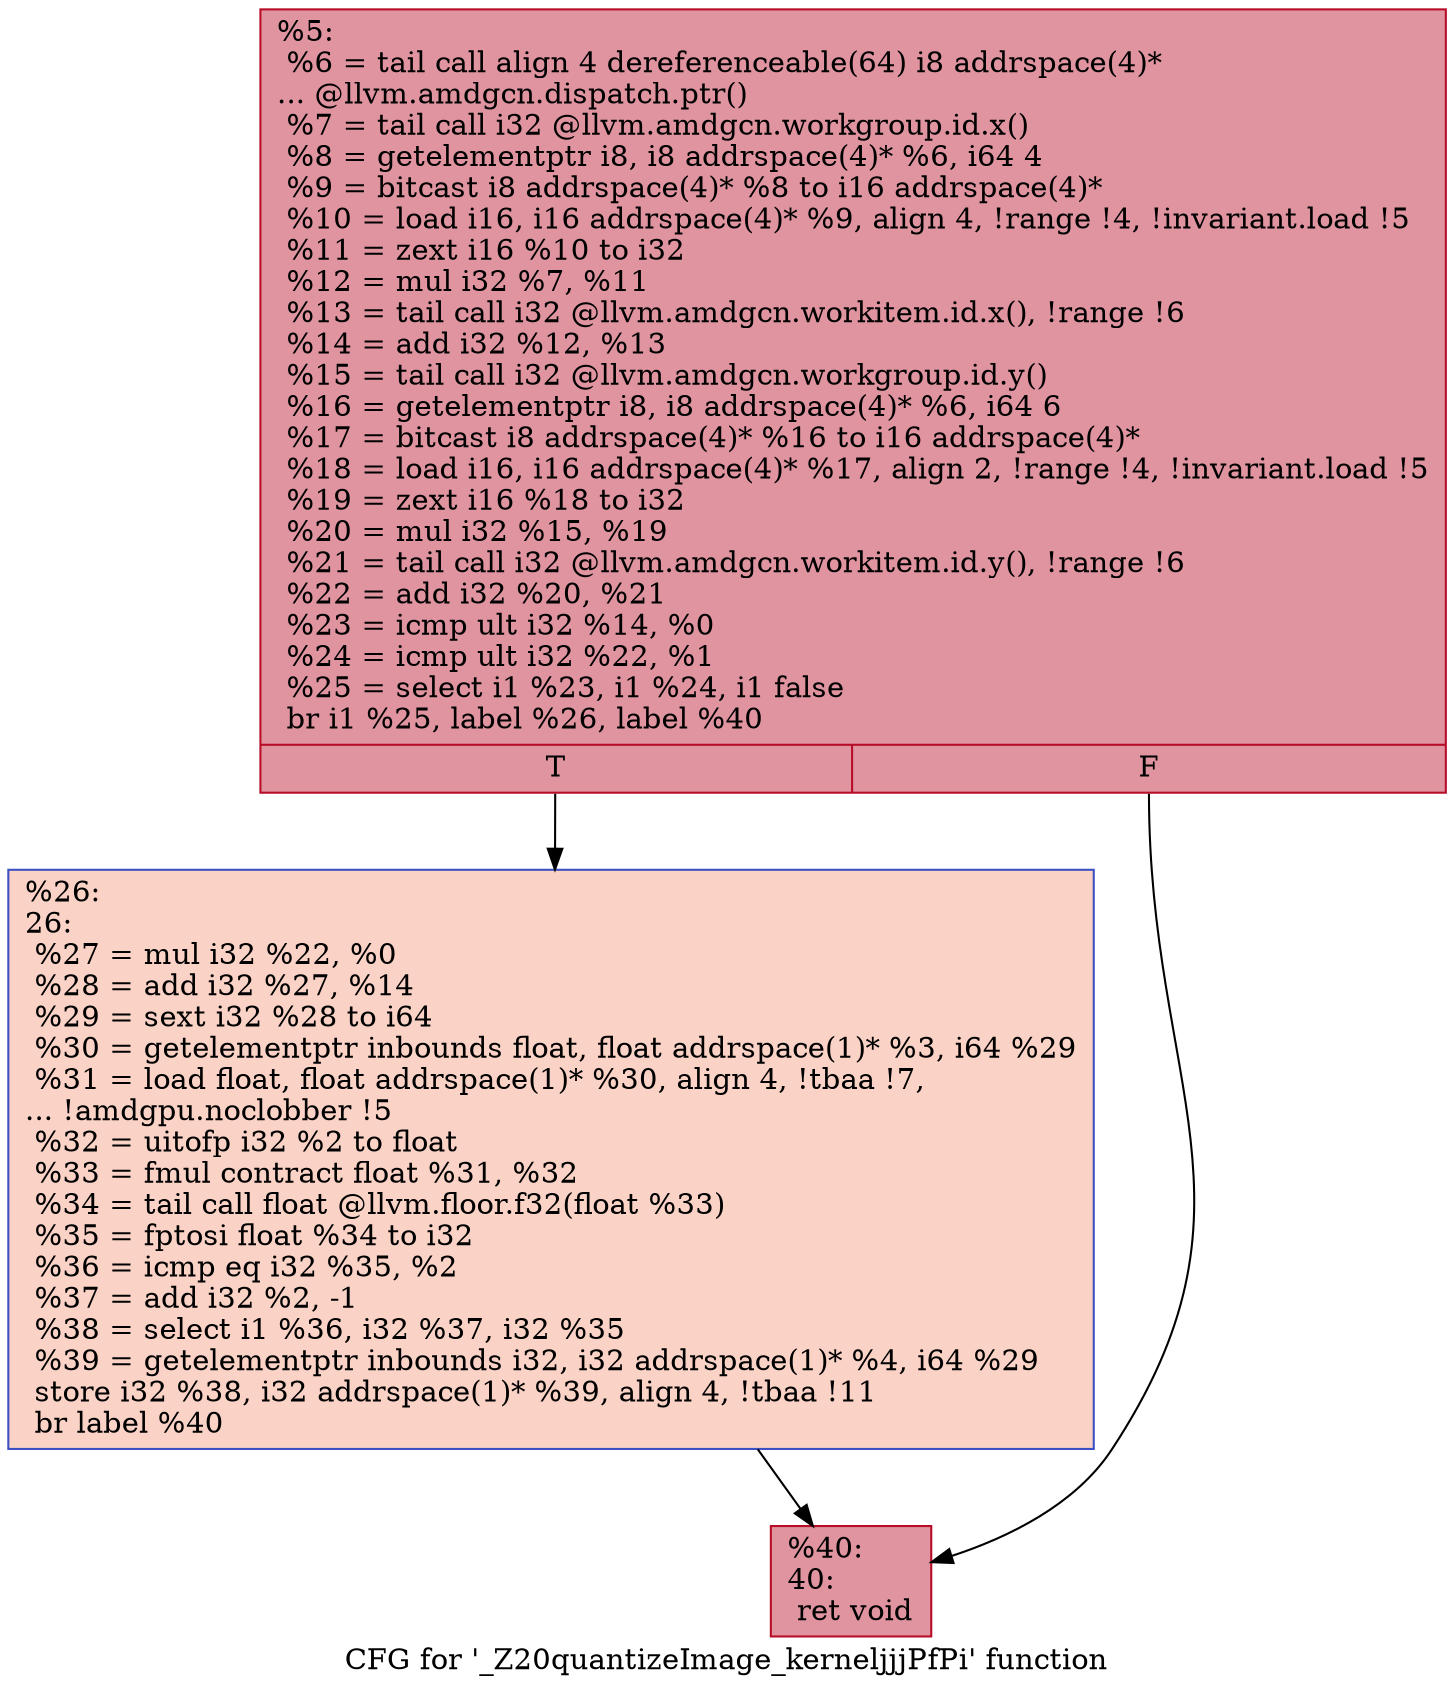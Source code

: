 digraph "CFG for '_Z20quantizeImage_kerneljjjPfPi' function" {
	label="CFG for '_Z20quantizeImage_kerneljjjPfPi' function";

	Node0x5f5a5d0 [shape=record,color="#b70d28ff", style=filled, fillcolor="#b70d2870",label="{%5:\l  %6 = tail call align 4 dereferenceable(64) i8 addrspace(4)*\l... @llvm.amdgcn.dispatch.ptr()\l  %7 = tail call i32 @llvm.amdgcn.workgroup.id.x()\l  %8 = getelementptr i8, i8 addrspace(4)* %6, i64 4\l  %9 = bitcast i8 addrspace(4)* %8 to i16 addrspace(4)*\l  %10 = load i16, i16 addrspace(4)* %9, align 4, !range !4, !invariant.load !5\l  %11 = zext i16 %10 to i32\l  %12 = mul i32 %7, %11\l  %13 = tail call i32 @llvm.amdgcn.workitem.id.x(), !range !6\l  %14 = add i32 %12, %13\l  %15 = tail call i32 @llvm.amdgcn.workgroup.id.y()\l  %16 = getelementptr i8, i8 addrspace(4)* %6, i64 6\l  %17 = bitcast i8 addrspace(4)* %16 to i16 addrspace(4)*\l  %18 = load i16, i16 addrspace(4)* %17, align 2, !range !4, !invariant.load !5\l  %19 = zext i16 %18 to i32\l  %20 = mul i32 %15, %19\l  %21 = tail call i32 @llvm.amdgcn.workitem.id.y(), !range !6\l  %22 = add i32 %20, %21\l  %23 = icmp ult i32 %14, %0\l  %24 = icmp ult i32 %22, %1\l  %25 = select i1 %23, i1 %24, i1 false\l  br i1 %25, label %26, label %40\l|{<s0>T|<s1>F}}"];
	Node0x5f5a5d0:s0 -> Node0x5f5e040;
	Node0x5f5a5d0:s1 -> Node0x5f5e0d0;
	Node0x5f5e040 [shape=record,color="#3d50c3ff", style=filled, fillcolor="#f59c7d70",label="{%26:\l26:                                               \l  %27 = mul i32 %22, %0\l  %28 = add i32 %27, %14\l  %29 = sext i32 %28 to i64\l  %30 = getelementptr inbounds float, float addrspace(1)* %3, i64 %29\l  %31 = load float, float addrspace(1)* %30, align 4, !tbaa !7,\l... !amdgpu.noclobber !5\l  %32 = uitofp i32 %2 to float\l  %33 = fmul contract float %31, %32\l  %34 = tail call float @llvm.floor.f32(float %33)\l  %35 = fptosi float %34 to i32\l  %36 = icmp eq i32 %35, %2\l  %37 = add i32 %2, -1\l  %38 = select i1 %36, i32 %37, i32 %35\l  %39 = getelementptr inbounds i32, i32 addrspace(1)* %4, i64 %29\l  store i32 %38, i32 addrspace(1)* %39, align 4, !tbaa !11\l  br label %40\l}"];
	Node0x5f5e040 -> Node0x5f5e0d0;
	Node0x5f5e0d0 [shape=record,color="#b70d28ff", style=filled, fillcolor="#b70d2870",label="{%40:\l40:                                               \l  ret void\l}"];
}
